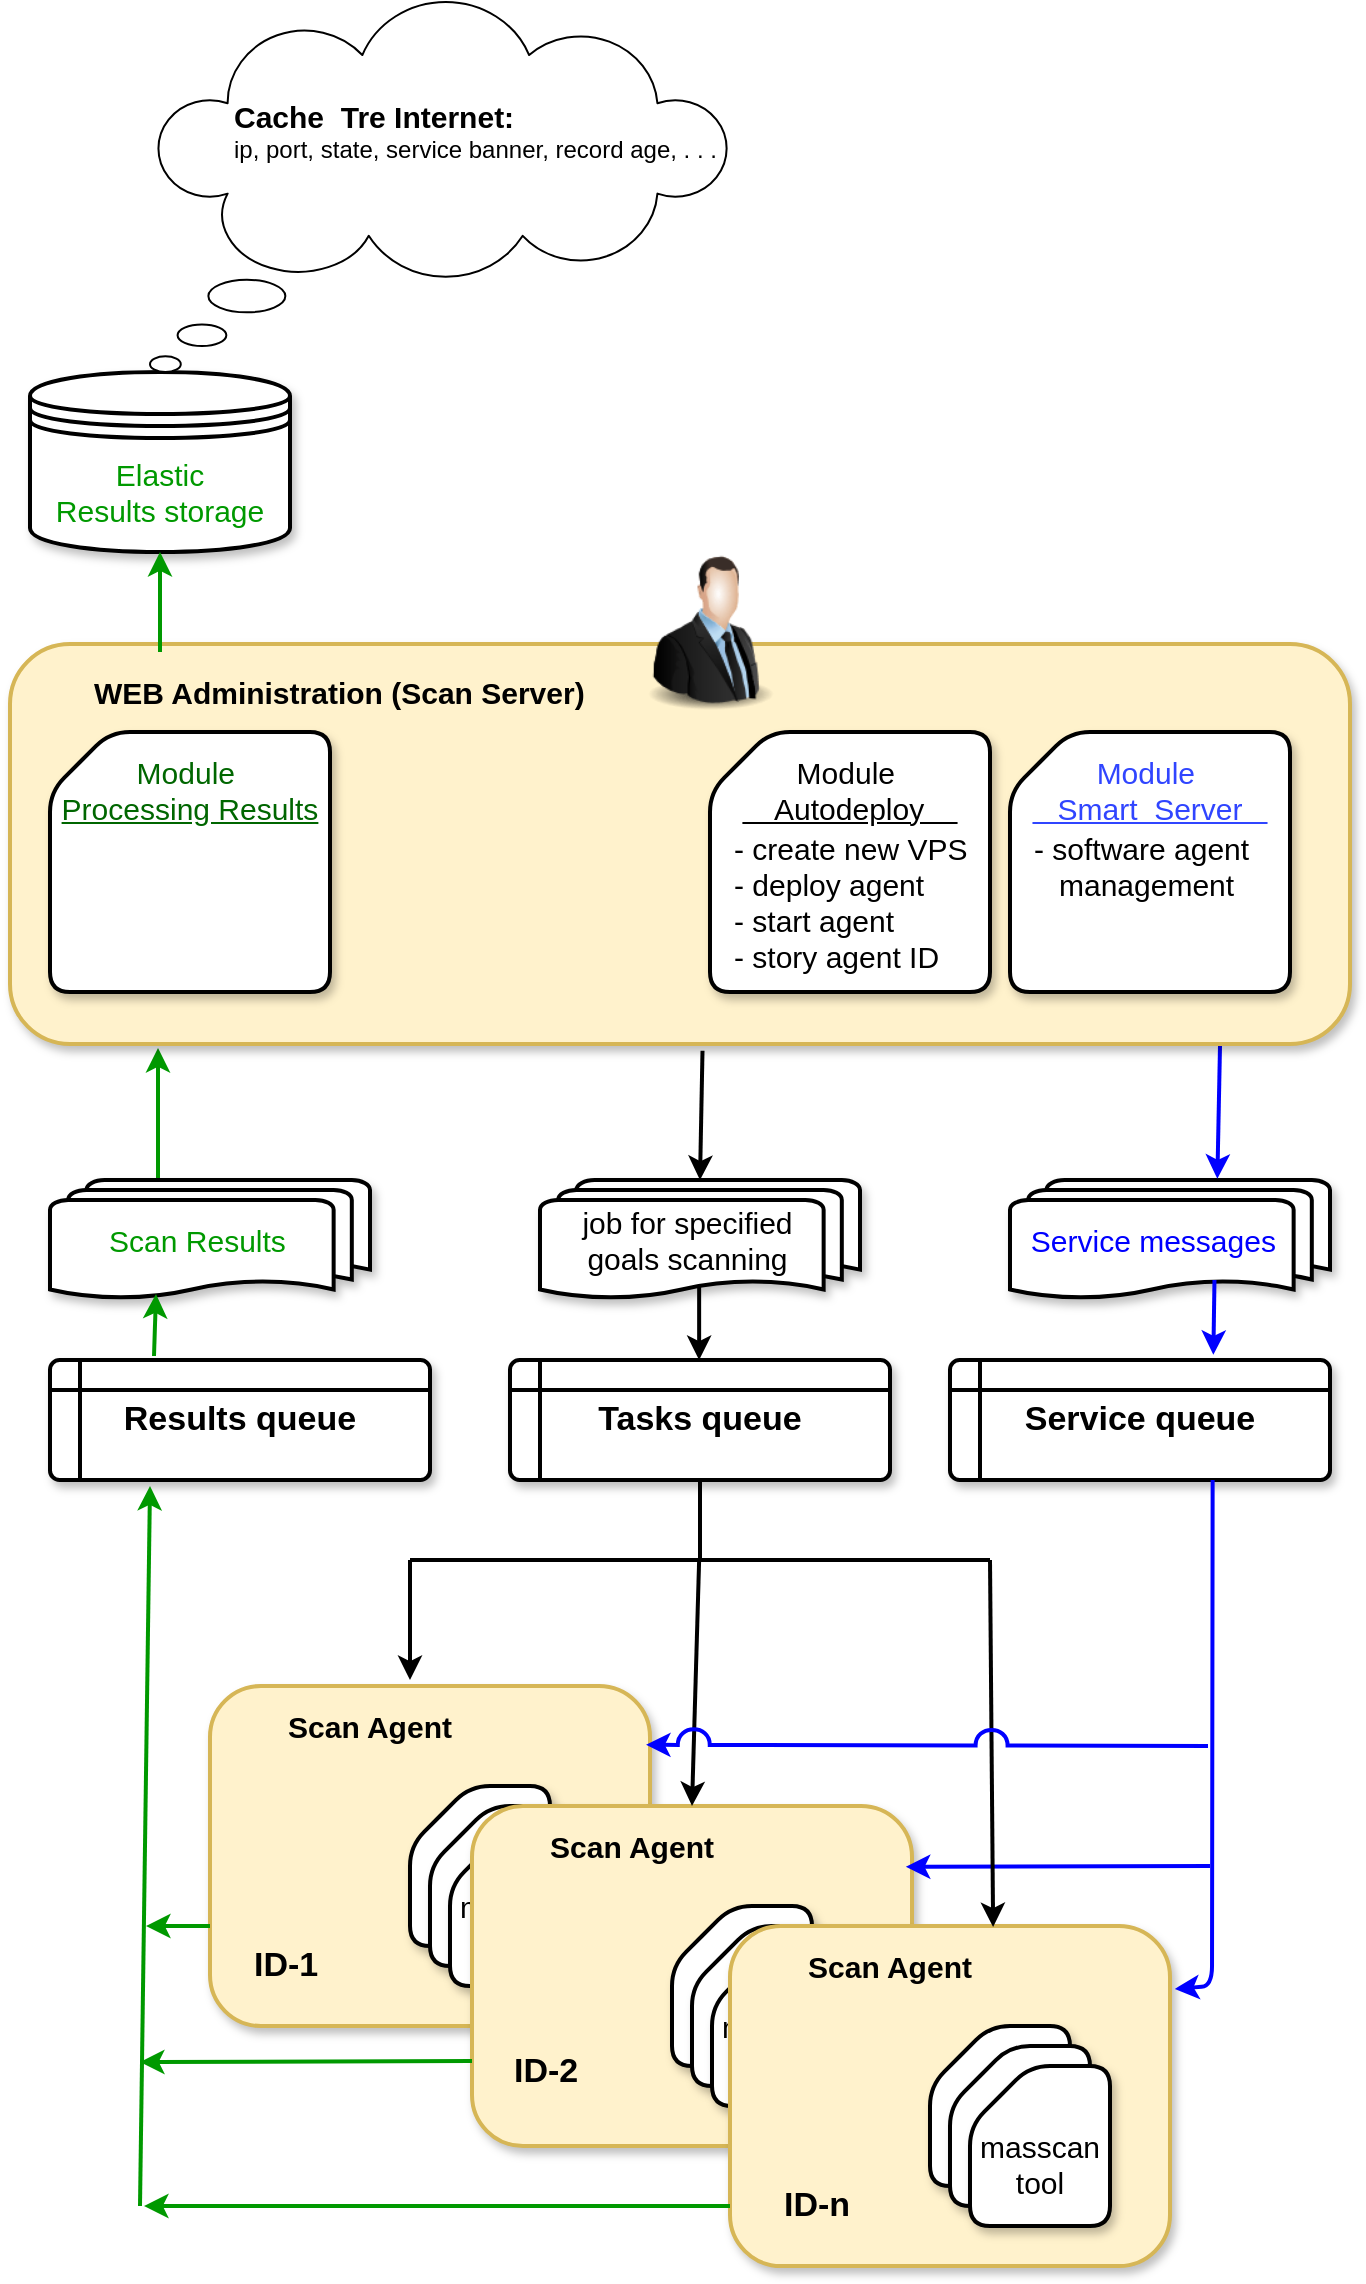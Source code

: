 <mxfile version="12.4.3" type="github" pages="1">
  <diagram id="jQreH99h2N3myDWHS3vS" name="Page-1">
    <mxGraphModel dx="1603" dy="964" grid="1" gridSize="10" guides="1" tooltips="1" connect="1" arrows="1" fold="1" page="1" pageScale="1" pageWidth="827" pageHeight="1169" math="0" shadow="0">
      <root>
        <mxCell id="0"/>
        <mxCell id="1" parent="0"/>
        <mxCell id="-jVmJ1-V1c3GaRNwtS8Z-36" value="" style="group" parent="1" vertex="1" connectable="0">
          <mxGeometry x="220" y="857" width="220" height="170" as="geometry"/>
        </mxCell>
        <mxCell id="-jVmJ1-V1c3GaRNwtS8Z-124" value="" style="group" parent="-jVmJ1-V1c3GaRNwtS8Z-36" vertex="1" connectable="0">
          <mxGeometry width="220" height="170" as="geometry"/>
        </mxCell>
        <mxCell id="-jVmJ1-V1c3GaRNwtS8Z-30" value="" style="rounded=1;whiteSpace=wrap;html=1;shadow=1;glass=0;comic=0;labelBackgroundColor=none;strokeWidth=2;fillColor=#fff2cc;fontSize=15;strokeColor=#d6b656;" parent="-jVmJ1-V1c3GaRNwtS8Z-124" vertex="1">
          <mxGeometry width="220" height="170" as="geometry"/>
        </mxCell>
        <mxCell id="-jVmJ1-V1c3GaRNwtS8Z-31" value="" style="shape=card;whiteSpace=wrap;html=1;rounded=1;shadow=1;glass=0;comic=0;labelBackgroundColor=none;strokeWidth=2;fillColor=#ffffff;gradientColor=none;fontSize=15;fontColor=#000000;" parent="-jVmJ1-V1c3GaRNwtS8Z-124" vertex="1">
          <mxGeometry x="100" y="50" width="70" height="80" as="geometry"/>
        </mxCell>
        <mxCell id="-jVmJ1-V1c3GaRNwtS8Z-32" value="" style="shape=card;whiteSpace=wrap;html=1;rounded=1;shadow=1;glass=0;comic=0;labelBackgroundColor=none;strokeWidth=2;fillColor=#ffffff;gradientColor=none;fontSize=15;fontColor=#000000;" parent="-jVmJ1-V1c3GaRNwtS8Z-124" vertex="1">
          <mxGeometry x="110" y="60" width="70" height="80" as="geometry"/>
        </mxCell>
        <mxCell id="-jVmJ1-V1c3GaRNwtS8Z-33" value="&lt;br&gt;masscan&lt;br&gt;tool" style="shape=card;whiteSpace=wrap;html=1;rounded=1;shadow=1;glass=0;comic=0;labelBackgroundColor=none;strokeWidth=2;fillColor=#ffffff;gradientColor=none;fontSize=15;fontColor=#000000;" parent="-jVmJ1-V1c3GaRNwtS8Z-124" vertex="1">
          <mxGeometry x="120" y="70" width="70" height="80" as="geometry"/>
        </mxCell>
        <mxCell id="-jVmJ1-V1c3GaRNwtS8Z-35" value="Scan Agent" style="text;html=1;strokeColor=none;fillColor=none;align=center;verticalAlign=middle;whiteSpace=wrap;rounded=0;shadow=1;glass=0;comic=0;labelBackgroundColor=none;fontSize=15;fontColor=#000000;fontStyle=1" parent="-jVmJ1-V1c3GaRNwtS8Z-124" vertex="1">
          <mxGeometry x="10" y="10" width="140" height="20" as="geometry"/>
        </mxCell>
        <mxCell id="-jVmJ1-V1c3GaRNwtS8Z-117" value="&lt;font style=&quot;font-size: 17px&quot;&gt;ID-1&lt;/font&gt;" style="text;html=1;strokeColor=none;fillColor=none;align=left;verticalAlign=middle;whiteSpace=wrap;rounded=0;shadow=1;glass=0;comic=0;labelBackgroundColor=none;fontSize=15;fontColor=#000000;fontStyle=1" parent="-jVmJ1-V1c3GaRNwtS8Z-124" vertex="1">
          <mxGeometry x="20" y="130" width="60" height="20" as="geometry"/>
        </mxCell>
        <mxCell id="-jVmJ1-V1c3GaRNwtS8Z-37" value="" style="group" parent="1" vertex="1" connectable="0">
          <mxGeometry x="351" y="917" width="220" height="170" as="geometry"/>
        </mxCell>
        <mxCell id="-jVmJ1-V1c3GaRNwtS8Z-125" value="" style="group" parent="-jVmJ1-V1c3GaRNwtS8Z-37" vertex="1" connectable="0">
          <mxGeometry width="220" height="170" as="geometry"/>
        </mxCell>
        <mxCell id="-jVmJ1-V1c3GaRNwtS8Z-38" value="" style="rounded=1;whiteSpace=wrap;html=1;shadow=1;glass=0;comic=0;labelBackgroundColor=none;strokeWidth=2;fillColor=#fff2cc;fontSize=15;strokeColor=#d6b656;" parent="-jVmJ1-V1c3GaRNwtS8Z-125" vertex="1">
          <mxGeometry width="220" height="170" as="geometry"/>
        </mxCell>
        <mxCell id="-jVmJ1-V1c3GaRNwtS8Z-39" value="" style="shape=card;whiteSpace=wrap;html=1;rounded=1;shadow=1;glass=0;comic=0;labelBackgroundColor=none;strokeWidth=2;fillColor=#ffffff;gradientColor=none;fontSize=15;fontColor=#000000;" parent="-jVmJ1-V1c3GaRNwtS8Z-125" vertex="1">
          <mxGeometry x="100" y="50" width="70" height="80" as="geometry"/>
        </mxCell>
        <mxCell id="-jVmJ1-V1c3GaRNwtS8Z-40" value="" style="shape=card;whiteSpace=wrap;html=1;rounded=1;shadow=1;glass=0;comic=0;labelBackgroundColor=none;strokeWidth=2;fillColor=#ffffff;gradientColor=none;fontSize=15;fontColor=#000000;" parent="-jVmJ1-V1c3GaRNwtS8Z-125" vertex="1">
          <mxGeometry x="110" y="60" width="70" height="80" as="geometry"/>
        </mxCell>
        <mxCell id="-jVmJ1-V1c3GaRNwtS8Z-41" value="&lt;br&gt;masscan&lt;br&gt;tool" style="shape=card;whiteSpace=wrap;html=1;rounded=1;shadow=1;glass=0;comic=0;labelBackgroundColor=none;strokeWidth=2;fillColor=#ffffff;gradientColor=none;fontSize=15;fontColor=#000000;" parent="-jVmJ1-V1c3GaRNwtS8Z-125" vertex="1">
          <mxGeometry x="120" y="70" width="70" height="80" as="geometry"/>
        </mxCell>
        <mxCell id="-jVmJ1-V1c3GaRNwtS8Z-42" value="Scan Agent" style="text;html=1;strokeColor=none;fillColor=none;align=center;verticalAlign=middle;whiteSpace=wrap;rounded=0;shadow=1;glass=0;comic=0;labelBackgroundColor=none;fontSize=15;fontColor=#000000;fontStyle=1" parent="-jVmJ1-V1c3GaRNwtS8Z-125" vertex="1">
          <mxGeometry x="10" y="10" width="140" height="20" as="geometry"/>
        </mxCell>
        <mxCell id="-jVmJ1-V1c3GaRNwtS8Z-118" value="&lt;font style=&quot;font-size: 17px&quot;&gt;ID-2&lt;/font&gt;" style="text;html=1;strokeColor=none;fillColor=none;align=left;verticalAlign=middle;whiteSpace=wrap;rounded=0;shadow=1;glass=0;comic=0;labelBackgroundColor=none;fontSize=15;fontColor=#000000;fontStyle=1" parent="-jVmJ1-V1c3GaRNwtS8Z-125" vertex="1">
          <mxGeometry x="19" y="123" width="60" height="20" as="geometry"/>
        </mxCell>
        <mxCell id="-jVmJ1-V1c3GaRNwtS8Z-43" value="" style="group" parent="1" vertex="1" connectable="0">
          <mxGeometry x="480" y="977" width="220" height="170" as="geometry"/>
        </mxCell>
        <mxCell id="-jVmJ1-V1c3GaRNwtS8Z-126" value="" style="group" parent="-jVmJ1-V1c3GaRNwtS8Z-43" vertex="1" connectable="0">
          <mxGeometry width="220" height="170" as="geometry"/>
        </mxCell>
        <mxCell id="-jVmJ1-V1c3GaRNwtS8Z-44" value="" style="rounded=1;whiteSpace=wrap;html=1;shadow=1;glass=0;comic=0;labelBackgroundColor=none;strokeWidth=2;fillColor=#fff2cc;fontSize=15;strokeColor=#d6b656;" parent="-jVmJ1-V1c3GaRNwtS8Z-126" vertex="1">
          <mxGeometry width="220" height="170" as="geometry"/>
        </mxCell>
        <mxCell id="-jVmJ1-V1c3GaRNwtS8Z-45" value="" style="shape=card;whiteSpace=wrap;html=1;rounded=1;shadow=1;glass=0;comic=0;labelBackgroundColor=none;strokeWidth=2;fillColor=#ffffff;gradientColor=none;fontSize=15;fontColor=#000000;" parent="-jVmJ1-V1c3GaRNwtS8Z-126" vertex="1">
          <mxGeometry x="100" y="50" width="70" height="80" as="geometry"/>
        </mxCell>
        <mxCell id="-jVmJ1-V1c3GaRNwtS8Z-46" value="" style="shape=card;whiteSpace=wrap;html=1;rounded=1;shadow=1;glass=0;comic=0;labelBackgroundColor=none;strokeWidth=2;fillColor=#ffffff;gradientColor=none;fontSize=15;fontColor=#000000;" parent="-jVmJ1-V1c3GaRNwtS8Z-126" vertex="1">
          <mxGeometry x="110" y="60" width="70" height="80" as="geometry"/>
        </mxCell>
        <mxCell id="-jVmJ1-V1c3GaRNwtS8Z-47" value="&lt;br&gt;masscan&lt;br&gt;tool" style="shape=card;whiteSpace=wrap;html=1;rounded=1;shadow=1;glass=0;comic=0;labelBackgroundColor=none;strokeWidth=2;fillColor=#ffffff;gradientColor=none;fontSize=15;fontColor=#000000;" parent="-jVmJ1-V1c3GaRNwtS8Z-126" vertex="1">
          <mxGeometry x="120" y="70" width="70" height="80" as="geometry"/>
        </mxCell>
        <mxCell id="-jVmJ1-V1c3GaRNwtS8Z-48" value="Scan Agent" style="text;html=1;strokeColor=none;fillColor=none;align=center;verticalAlign=middle;whiteSpace=wrap;rounded=0;shadow=1;glass=0;comic=0;labelBackgroundColor=none;fontSize=15;fontColor=#000000;fontStyle=1" parent="-jVmJ1-V1c3GaRNwtS8Z-126" vertex="1">
          <mxGeometry x="10" y="10" width="140" height="20" as="geometry"/>
        </mxCell>
        <mxCell id="-jVmJ1-V1c3GaRNwtS8Z-123" value="&lt;font style=&quot;font-size: 17px&quot;&gt;ID-n&lt;/font&gt;" style="text;html=1;strokeColor=none;fillColor=none;align=left;verticalAlign=middle;whiteSpace=wrap;rounded=0;shadow=1;glass=0;comic=0;labelBackgroundColor=none;fontSize=15;fontColor=#000000;fontStyle=1" parent="-jVmJ1-V1c3GaRNwtS8Z-126" vertex="1">
          <mxGeometry x="25" y="130" width="60" height="20" as="geometry"/>
        </mxCell>
        <mxCell id="-jVmJ1-V1c3GaRNwtS8Z-95" value="" style="group" parent="1" vertex="1" connectable="0">
          <mxGeometry x="140" y="694" width="340" height="423" as="geometry"/>
        </mxCell>
        <mxCell id="-jVmJ1-V1c3GaRNwtS8Z-93" value="" style="endArrow=classic;html=1;strokeWidth=2;fontSize=15;fontColor=#3045FF;strokeColor=#009900;exitX=0;exitY=0.75;exitDx=0;exitDy=0;" parent="-jVmJ1-V1c3GaRNwtS8Z-95" edge="1">
          <mxGeometry width="50" height="50" relative="1" as="geometry">
            <mxPoint x="80" y="283" as="sourcePoint"/>
            <mxPoint x="48" y="283" as="targetPoint"/>
          </mxGeometry>
        </mxCell>
        <mxCell id="-jVmJ1-V1c3GaRNwtS8Z-86" value="&lt;b&gt;&lt;font style=&quot;font-size: 17px&quot;&gt;Results queue&lt;/font&gt;&lt;/b&gt;" style="shape=internalStorage;whiteSpace=wrap;html=1;dx=15;dy=15;rounded=1;arcSize=8;strokeWidth=2;shadow=1;glass=0;comic=0;labelBackgroundColor=none;fillColor=#ffffff;gradientColor=none;fontSize=15;fontColor=#000000;" parent="-jVmJ1-V1c3GaRNwtS8Z-95" vertex="1">
          <mxGeometry width="190" height="60" as="geometry"/>
        </mxCell>
        <mxCell id="-jVmJ1-V1c3GaRNwtS8Z-89" value="" style="endArrow=classic;html=1;strokeWidth=2;fontSize=15;fontColor=#3045FF;strokeColor=#009900;" parent="-jVmJ1-V1c3GaRNwtS8Z-95" edge="1">
          <mxGeometry width="50" height="50" relative="1" as="geometry">
            <mxPoint x="45" y="423" as="sourcePoint"/>
            <mxPoint x="50" y="63" as="targetPoint"/>
          </mxGeometry>
        </mxCell>
        <mxCell id="-jVmJ1-V1c3GaRNwtS8Z-90" value="" style="endArrow=classic;html=1;strokeWidth=2;fontSize=15;fontColor=#3045FF;strokeColor=#009900;exitX=0;exitY=0.75;exitDx=0;exitDy=0;" parent="-jVmJ1-V1c3GaRNwtS8Z-95" source="-jVmJ1-V1c3GaRNwtS8Z-38" edge="1">
          <mxGeometry width="50" height="50" relative="1" as="geometry">
            <mxPoint x="210" y="353" as="sourcePoint"/>
            <mxPoint x="45" y="351" as="targetPoint"/>
          </mxGeometry>
        </mxCell>
        <mxCell id="-jVmJ1-V1c3GaRNwtS8Z-91" value="" style="endArrow=classic;html=1;strokeWidth=2;fontSize=15;fontColor=#3045FF;strokeColor=#009900;exitX=0;exitY=0.75;exitDx=0;exitDy=0;" parent="-jVmJ1-V1c3GaRNwtS8Z-95" edge="1">
          <mxGeometry width="50" height="50" relative="1" as="geometry">
            <mxPoint x="340" y="423" as="sourcePoint"/>
            <mxPoint x="47" y="423" as="targetPoint"/>
          </mxGeometry>
        </mxCell>
        <mxCell id="-jVmJ1-V1c3GaRNwtS8Z-112" value="" style="group" parent="1" vertex="1" connectable="0">
          <mxGeometry x="590" y="537" width="190" height="470" as="geometry"/>
        </mxCell>
        <mxCell id="-jVmJ1-V1c3GaRNwtS8Z-85" value="&lt;b&gt;&lt;font style=&quot;font-size: 17px&quot;&gt;Service queue&lt;/font&gt;&lt;/b&gt;" style="shape=internalStorage;whiteSpace=wrap;html=1;dx=15;dy=15;rounded=1;arcSize=8;strokeWidth=2;shadow=1;glass=0;comic=0;labelBackgroundColor=none;fillColor=#ffffff;gradientColor=none;fontSize=15;fontColor=#000000;" parent="-jVmJ1-V1c3GaRNwtS8Z-112" vertex="1">
          <mxGeometry y="157" width="190" height="60" as="geometry"/>
        </mxCell>
        <mxCell id="-jVmJ1-V1c3GaRNwtS8Z-97" value="&lt;font color=&quot;#0000ff&quot;&gt;Service messages&amp;nbsp; &amp;nbsp;&amp;nbsp;&lt;/font&gt;" style="strokeWidth=2;html=1;shape=mxgraph.flowchart.multi-document;whiteSpace=wrap;rounded=1;shadow=1;glass=0;comic=0;labelBackgroundColor=none;fillColor=#ffffff;gradientColor=none;fontSize=15;fontColor=#3045FF;" parent="-jVmJ1-V1c3GaRNwtS8Z-112" vertex="1">
          <mxGeometry x="30" y="67" width="160" height="60" as="geometry"/>
        </mxCell>
        <mxCell id="-jVmJ1-V1c3GaRNwtS8Z-107" value="" style="endArrow=classic;html=1;strokeColor=#0000FF;strokeWidth=2;fontSize=15;fontColor=#3045FF;entryX=0.648;entryY=-0.01;entryDx=0;entryDy=0;entryPerimeter=0;" parent="-jVmJ1-V1c3GaRNwtS8Z-112" target="-jVmJ1-V1c3GaRNwtS8Z-97" edge="1">
          <mxGeometry width="50" height="50" relative="1" as="geometry">
            <mxPoint x="135" as="sourcePoint"/>
            <mxPoint x="85" y="50" as="targetPoint"/>
          </mxGeometry>
        </mxCell>
        <mxCell id="-jVmJ1-V1c3GaRNwtS8Z-108" value="" style="endArrow=classic;html=1;strokeColor=#0000FF;strokeWidth=2;fontSize=15;fontColor=#3045FF;entryX=0.648;entryY=-0.01;entryDx=0;entryDy=0;entryPerimeter=0;exitX=0.639;exitY=0.834;exitDx=0;exitDy=0;exitPerimeter=0;" parent="-jVmJ1-V1c3GaRNwtS8Z-112" source="-jVmJ1-V1c3GaRNwtS8Z-97" edge="1">
          <mxGeometry width="50" height="50" relative="1" as="geometry">
            <mxPoint x="133" y="88" as="sourcePoint"/>
            <mxPoint x="131.68" y="154.4" as="targetPoint"/>
          </mxGeometry>
        </mxCell>
        <mxCell id="-jVmJ1-V1c3GaRNwtS8Z-109" value="" style="endArrow=classic;html=1;strokeColor=#0000FF;strokeWidth=2;fontSize=15;fontColor=#3045FF;comic=0;shadow=0;entryX=1.011;entryY=0.185;entryDx=0;entryDy=0;entryPerimeter=0;" parent="-jVmJ1-V1c3GaRNwtS8Z-112" target="-jVmJ1-V1c3GaRNwtS8Z-44" edge="1">
          <mxGeometry width="50" height="50" relative="1" as="geometry">
            <mxPoint x="131.32" y="217" as="sourcePoint"/>
            <mxPoint x="130" y="477" as="targetPoint"/>
            <Array as="points">
              <mxPoint x="131" y="470"/>
            </Array>
          </mxGeometry>
        </mxCell>
        <mxCell id="-jVmJ1-V1c3GaRNwtS8Z-128" value="" style="endArrow=classic;html=1;shadow=0;strokeColor=#0000FF;strokeWidth=2;fontSize=15;fontColor=#3045FF;jumpStyle=arc;entryX=0.986;entryY=0.179;entryDx=0;entryDy=0;entryPerimeter=0;" parent="-jVmJ1-V1c3GaRNwtS8Z-112" target="-jVmJ1-V1c3GaRNwtS8Z-38" edge="1">
          <mxGeometry width="50" height="50" relative="1" as="geometry">
            <mxPoint x="130" y="410" as="sourcePoint"/>
            <mxPoint x="-10" y="410" as="targetPoint"/>
            <Array as="points">
              <mxPoint x="130" y="410"/>
            </Array>
          </mxGeometry>
        </mxCell>
        <mxCell id="-jVmJ1-V1c3GaRNwtS8Z-113" value="" style="group" parent="1" vertex="1" connectable="0">
          <mxGeometry x="320" y="604" width="290" height="250" as="geometry"/>
        </mxCell>
        <mxCell id="-jVmJ1-V1c3GaRNwtS8Z-94" value="" style="group" parent="-jVmJ1-V1c3GaRNwtS8Z-113" vertex="1" connectable="0">
          <mxGeometry width="290" height="250" as="geometry"/>
        </mxCell>
        <mxCell id="-jVmJ1-V1c3GaRNwtS8Z-69" value="" style="endArrow=classic;html=1;strokeWidth=2;fontSize=15;fontColor=#000000;entryX=0.5;entryY=0;entryDx=0;entryDy=0;" parent="-jVmJ1-V1c3GaRNwtS8Z-94" edge="1">
          <mxGeometry width="50" height="50" relative="1" as="geometry">
            <mxPoint y="190" as="sourcePoint"/>
            <mxPoint y="250" as="targetPoint"/>
          </mxGeometry>
        </mxCell>
        <mxCell id="-jVmJ1-V1c3GaRNwtS8Z-71" value="" style="endArrow=classic;html=1;strokeWidth=2;fontSize=15;fontColor=#000000;entryX=0.5;entryY=0;entryDx=0;entryDy=0;" parent="-jVmJ1-V1c3GaRNwtS8Z-94" target="-jVmJ1-V1c3GaRNwtS8Z-38" edge="1">
          <mxGeometry width="50" height="50" relative="1" as="geometry">
            <mxPoint x="144.57" y="190" as="sourcePoint"/>
            <mxPoint x="144.57" y="250" as="targetPoint"/>
          </mxGeometry>
        </mxCell>
        <mxCell id="-jVmJ1-V1c3GaRNwtS8Z-72" value="" style="endArrow=classic;html=1;strokeWidth=2;fontSize=15;fontColor=#000000;entryX=0.598;entryY=0.003;entryDx=0;entryDy=0;entryPerimeter=0;" parent="-jVmJ1-V1c3GaRNwtS8Z-94" target="-jVmJ1-V1c3GaRNwtS8Z-44" edge="1">
          <mxGeometry width="50" height="50" relative="1" as="geometry">
            <mxPoint x="290" y="190" as="sourcePoint"/>
            <mxPoint x="290" y="250" as="targetPoint"/>
          </mxGeometry>
        </mxCell>
        <mxCell id="-jVmJ1-V1c3GaRNwtS8Z-60" value="" style="endArrow=none;html=1;fontSize=15;fontColor=#000000;entryX=0.5;entryY=1;entryDx=0;entryDy=0;strokeWidth=2;" parent="-jVmJ1-V1c3GaRNwtS8Z-94" target="-jVmJ1-V1c3GaRNwtS8Z-51" edge="1">
          <mxGeometry width="50" height="50" relative="1" as="geometry">
            <mxPoint x="145" y="190" as="sourcePoint"/>
            <mxPoint x="150" y="170" as="targetPoint"/>
          </mxGeometry>
        </mxCell>
        <mxCell id="-jVmJ1-V1c3GaRNwtS8Z-51" value="&lt;b&gt;&lt;font style=&quot;font-size: 17px&quot;&gt;Tasks queue&lt;/font&gt;&lt;/b&gt;" style="shape=internalStorage;whiteSpace=wrap;html=1;dx=15;dy=15;rounded=1;arcSize=8;strokeWidth=2;shadow=1;glass=0;comic=0;labelBackgroundColor=none;fillColor=#ffffff;gradientColor=none;fontSize=15;fontColor=#000000;" parent="-jVmJ1-V1c3GaRNwtS8Z-94" vertex="1">
          <mxGeometry x="50" y="90" width="190" height="60" as="geometry"/>
        </mxCell>
        <mxCell id="-jVmJ1-V1c3GaRNwtS8Z-52" value="job for specified&amp;nbsp; &amp;nbsp;&lt;br&gt;goals scanning&amp;nbsp; &amp;nbsp;" style="strokeWidth=2;html=1;shape=mxgraph.flowchart.multi-document;whiteSpace=wrap;rounded=1;shadow=1;glass=0;comic=0;labelBackgroundColor=none;fillColor=#ffffff;gradientColor=none;fontSize=15;fontColor=#000000;" parent="-jVmJ1-V1c3GaRNwtS8Z-94" vertex="1">
          <mxGeometry x="65" width="160" height="60" as="geometry"/>
        </mxCell>
        <mxCell id="-jVmJ1-V1c3GaRNwtS8Z-55" value="" style="endArrow=classic;html=1;fontSize=15;fontColor=#000000;exitX=0.5;exitY=0.88;exitDx=0;exitDy=0;exitPerimeter=0;strokeWidth=2;" parent="-jVmJ1-V1c3GaRNwtS8Z-94" edge="1">
          <mxGeometry width="50" height="50" relative="1" as="geometry">
            <mxPoint x="144.57" y="52.8" as="sourcePoint"/>
            <mxPoint x="144.57" y="90" as="targetPoint"/>
          </mxGeometry>
        </mxCell>
        <mxCell id="-jVmJ1-V1c3GaRNwtS8Z-61" value="" style="endArrow=none;html=1;fontSize=15;fontColor=#000000;strokeWidth=2;" parent="-jVmJ1-V1c3GaRNwtS8Z-94" edge="1">
          <mxGeometry width="50" height="50" relative="1" as="geometry">
            <mxPoint x="290" y="190" as="sourcePoint"/>
            <mxPoint y="190" as="targetPoint"/>
          </mxGeometry>
        </mxCell>
        <mxCell id="-jVmJ1-V1c3GaRNwtS8Z-111" value="" style="endArrow=classic;html=1;shadow=0;strokeColor=#0000FF;strokeWidth=2;fontSize=15;fontColor=#3045FF;targetPerimeterSpacing=0;sourcePerimeterSpacing=0;jumpStyle=arc;jumpSize=14;entryX=0.991;entryY=0.173;entryDx=0;entryDy=0;entryPerimeter=0;" parent="-jVmJ1-V1c3GaRNwtS8Z-94" target="-jVmJ1-V1c3GaRNwtS8Z-30" edge="1">
          <mxGeometry width="50" height="50" relative="1" as="geometry">
            <mxPoint x="399" y="283" as="sourcePoint"/>
            <mxPoint x="250.0" y="283.0" as="targetPoint"/>
          </mxGeometry>
        </mxCell>
        <mxCell id="-jVmJ1-V1c3GaRNwtS8Z-114" value="" style="group" parent="1" vertex="1" connectable="0">
          <mxGeometry x="140" y="538" width="160" height="154" as="geometry"/>
        </mxCell>
        <mxCell id="-jVmJ1-V1c3GaRNwtS8Z-99" value="" style="endArrow=classic;html=1;strokeColor=#009900;strokeWidth=2;fontSize=15;fontColor=#3045FF;" parent="-jVmJ1-V1c3GaRNwtS8Z-114" edge="1">
          <mxGeometry width="50" height="50" relative="1" as="geometry">
            <mxPoint x="54" y="66" as="sourcePoint"/>
            <mxPoint x="54" as="targetPoint"/>
          </mxGeometry>
        </mxCell>
        <mxCell id="-jVmJ1-V1c3GaRNwtS8Z-96" value="&lt;font color=&quot;#009900&quot;&gt;Scan Results&amp;nbsp; &amp;nbsp;&lt;/font&gt;" style="strokeWidth=2;html=1;shape=mxgraph.flowchart.multi-document;whiteSpace=wrap;rounded=1;shadow=1;glass=0;comic=0;labelBackgroundColor=none;fillColor=#ffffff;gradientColor=none;fontSize=15;fontColor=#3045FF;" parent="-jVmJ1-V1c3GaRNwtS8Z-114" vertex="1">
          <mxGeometry y="66" width="160" height="60" as="geometry"/>
        </mxCell>
        <mxCell id="-jVmJ1-V1c3GaRNwtS8Z-104" value="" style="endArrow=classic;html=1;strokeColor=#009900;strokeWidth=2;fontSize=15;fontColor=#3045FF;" parent="-jVmJ1-V1c3GaRNwtS8Z-114" edge="1">
          <mxGeometry width="50" height="50" relative="1" as="geometry">
            <mxPoint x="52" y="154" as="sourcePoint"/>
            <mxPoint x="53" y="123.0" as="targetPoint"/>
          </mxGeometry>
        </mxCell>
        <mxCell id="-jVmJ1-V1c3GaRNwtS8Z-79" value="" style="endArrow=classic;html=1;strokeWidth=2;fontSize=15;fontColor=#000000;entryX=0.5;entryY=0;entryDx=0;entryDy=0;entryPerimeter=0;exitX=0.514;exitY=1.022;exitDx=0;exitDy=0;exitPerimeter=0;" parent="1" target="-jVmJ1-V1c3GaRNwtS8Z-52" edge="1">
          <mxGeometry width="50" height="50" relative="1" as="geometry">
            <mxPoint x="466.25" y="539.368" as="sourcePoint"/>
            <mxPoint x="-120" y="-530" as="targetPoint"/>
          </mxGeometry>
        </mxCell>
        <mxCell id="-jVmJ1-V1c3GaRNwtS8Z-157" value="" style="group" parent="1" vertex="1" connectable="0">
          <mxGeometry x="120" y="336" width="670" height="200" as="geometry"/>
        </mxCell>
        <mxCell id="-jVmJ1-V1c3GaRNwtS8Z-150" value="" style="group" parent="-jVmJ1-V1c3GaRNwtS8Z-157" vertex="1" connectable="0">
          <mxGeometry width="670" height="200" as="geometry"/>
        </mxCell>
        <mxCell id="-jVmJ1-V1c3GaRNwtS8Z-141" value="" style="rounded=1;whiteSpace=wrap;html=1;shadow=1;glass=0;comic=0;labelBackgroundColor=none;strokeWidth=2;fillColor=#fff2cc;fontSize=15;strokeColor=#d6b656;" parent="-jVmJ1-V1c3GaRNwtS8Z-150" vertex="1">
          <mxGeometry width="670" height="200" as="geometry"/>
        </mxCell>
        <mxCell id="-jVmJ1-V1c3GaRNwtS8Z-149" value="&lt;b&gt;WEB Administration (Scan Server)&lt;/b&gt;" style="text;html=1;strokeColor=none;fillColor=none;align=left;verticalAlign=middle;whiteSpace=wrap;rounded=0;shadow=1;glass=0;comic=0;labelBackgroundColor=none;fontSize=15;fontColor=#000000;" parent="-jVmJ1-V1c3GaRNwtS8Z-150" vertex="1">
          <mxGeometry x="40" y="14" width="320" height="20" as="geometry"/>
        </mxCell>
        <mxCell id="7dTB1Xy_m9MMLDKNjJGb-1" value="" style="image;html=1;labelBackgroundColor=#ffffff;image=img/lib/clip_art/people/Suit_Man_128x128.png" vertex="1" parent="-jVmJ1-V1c3GaRNwtS8Z-150">
          <mxGeometry x="310" y="-46" width="80" height="80" as="geometry"/>
        </mxCell>
        <mxCell id="-jVmJ1-V1c3GaRNwtS8Z-151" value="" style="group" parent="-jVmJ1-V1c3GaRNwtS8Z-157" vertex="1" connectable="0">
          <mxGeometry x="500" y="44" width="140" height="130" as="geometry"/>
        </mxCell>
        <mxCell id="-jVmJ1-V1c3GaRNwtS8Z-152" value="Module&amp;nbsp;&lt;br&gt;&lt;u&gt;&amp;nbsp; &amp;nbsp;Smart&amp;nbsp; Server&amp;nbsp; &amp;nbsp;&lt;/u&gt;&lt;br&gt;&lt;br&gt;&lt;br&gt;&lt;br&gt;&lt;br&gt;" style="shape=card;whiteSpace=wrap;html=1;rounded=1;shadow=1;glass=0;comic=0;labelBackgroundColor=none;strokeWidth=2;fillColor=#ffffff;gradientColor=none;fontSize=15;fontColor=#3045FF;" parent="-jVmJ1-V1c3GaRNwtS8Z-151" vertex="1">
          <mxGeometry width="140" height="130" as="geometry"/>
        </mxCell>
        <mxCell id="-jVmJ1-V1c3GaRNwtS8Z-153" value="&lt;br style=&quot;color: rgb(0 , 0 , 0)&quot;&gt;&lt;span style=&quot;color: rgb(0 , 0 , 0)&quot;&gt;- software agent&amp;nbsp; &amp;nbsp; &amp;nbsp;management&lt;br&gt;&lt;br&gt;&lt;br&gt;&lt;br&gt;&lt;/span&gt;" style="text;html=1;strokeColor=none;fillColor=none;align=left;verticalAlign=middle;whiteSpace=wrap;rounded=0;shadow=1;glass=0;comic=0;labelBackgroundColor=none;fontSize=15;fontColor=#3045FF;" parent="-jVmJ1-V1c3GaRNwtS8Z-151" vertex="1">
          <mxGeometry x="10" y="50" width="120" height="70" as="geometry"/>
        </mxCell>
        <mxCell id="-jVmJ1-V1c3GaRNwtS8Z-154" value="" style="group" parent="-jVmJ1-V1c3GaRNwtS8Z-157" vertex="1" connectable="0">
          <mxGeometry x="350" y="44" width="140" height="130" as="geometry"/>
        </mxCell>
        <mxCell id="-jVmJ1-V1c3GaRNwtS8Z-155" value="&lt;font color=&quot;#000000&quot;&gt;Module&amp;nbsp;&lt;br&gt;&lt;u&gt;&amp;nbsp; &amp;nbsp; Autodeploy&amp;nbsp; &amp;nbsp;&amp;nbsp;&lt;/u&gt;&lt;br&gt;&lt;br&gt;&lt;br&gt;&lt;br&gt;&lt;br&gt;&lt;/font&gt;" style="shape=card;whiteSpace=wrap;html=1;rounded=1;shadow=1;glass=0;comic=0;labelBackgroundColor=none;strokeWidth=2;fillColor=#ffffff;gradientColor=none;fontSize=15;fontColor=#3045FF;" parent="-jVmJ1-V1c3GaRNwtS8Z-154" vertex="1">
          <mxGeometry width="140" height="130" as="geometry"/>
        </mxCell>
        <mxCell id="-jVmJ1-V1c3GaRNwtS8Z-156" value="&lt;br style=&quot;color: rgb(0 , 0 , 0)&quot;&gt;&lt;span style=&quot;color: rgb(0 , 0 , 0)&quot;&gt;- create new VPS&lt;br&gt;- deploy agent&lt;br&gt;- start agent&lt;br&gt;- story agent ID&lt;br&gt;&lt;br&gt;&lt;/span&gt;" style="text;html=1;strokeColor=none;fillColor=none;align=left;verticalAlign=middle;whiteSpace=wrap;rounded=0;shadow=1;glass=0;comic=0;labelBackgroundColor=none;fontSize=15;fontColor=#3045FF;" parent="-jVmJ1-V1c3GaRNwtS8Z-154" vertex="1">
          <mxGeometry x="10" y="50" width="120" height="70" as="geometry"/>
        </mxCell>
        <mxCell id="1VGXTUs-d3SxIM9BYk_C-2" value="&lt;font color=&quot;#006600&quot;&gt;Module&amp;nbsp;&lt;br&gt;&lt;u&gt;Processing Results&lt;br&gt;&lt;/u&gt;&lt;br&gt;&lt;br&gt;&lt;br&gt;&lt;br&gt;&lt;/font&gt;" style="shape=card;whiteSpace=wrap;html=1;rounded=1;shadow=1;glass=0;comic=0;labelBackgroundColor=none;strokeWidth=2;fillColor=#ffffff;gradientColor=none;fontSize=15;fontColor=#3045FF;" parent="1" vertex="1">
          <mxGeometry x="140" y="380" width="140" height="130" as="geometry"/>
        </mxCell>
        <mxCell id="7dTB1Xy_m9MMLDKNjJGb-5" value="" style="group" vertex="1" connectable="0" parent="1">
          <mxGeometry x="130" y="15" width="355" height="325" as="geometry"/>
        </mxCell>
        <mxCell id="-jVmJ1-V1c3GaRNwtS8Z-132" value="" style="group" parent="7dTB1Xy_m9MMLDKNjJGb-5" vertex="1" connectable="0">
          <mxGeometry y="185" width="130" height="140" as="geometry"/>
        </mxCell>
        <mxCell id="-jVmJ1-V1c3GaRNwtS8Z-129" value="&lt;font color=&quot;#009900&quot;&gt;Elastic&lt;br&gt;Results storage&lt;/font&gt;" style="shape=datastore;whiteSpace=wrap;html=1;rounded=1;shadow=1;glass=0;comic=0;labelBackgroundColor=none;strokeWidth=2;fillColor=#ffffff;gradientColor=none;fontSize=15;fontColor=#3045FF;" parent="-jVmJ1-V1c3GaRNwtS8Z-132" vertex="1">
          <mxGeometry width="130" height="90" as="geometry"/>
        </mxCell>
        <mxCell id="-jVmJ1-V1c3GaRNwtS8Z-130" value="" style="endArrow=classic;html=1;shadow=0;strokeColor=#009900;strokeWidth=2;fontSize=15;fontColor=#3045FF;" parent="-jVmJ1-V1c3GaRNwtS8Z-132" target="-jVmJ1-V1c3GaRNwtS8Z-129" edge="1">
          <mxGeometry width="50" height="50" relative="1" as="geometry">
            <mxPoint x="65" y="140" as="sourcePoint"/>
            <mxPoint x="115" y="97" as="targetPoint"/>
          </mxGeometry>
        </mxCell>
        <mxCell id="7dTB1Xy_m9MMLDKNjJGb-4" value="" style="group" vertex="1" connectable="0" parent="7dTB1Xy_m9MMLDKNjJGb-5">
          <mxGeometry x="60" width="295" height="185" as="geometry"/>
        </mxCell>
        <mxCell id="7dTB1Xy_m9MMLDKNjJGb-2" value="" style="whiteSpace=wrap;html=1;shape=mxgraph.basic.cloud_callout" vertex="1" parent="7dTB1Xy_m9MMLDKNjJGb-4">
          <mxGeometry width="290" height="185" as="geometry"/>
        </mxCell>
        <mxCell id="7dTB1Xy_m9MMLDKNjJGb-3" value="&lt;div style=&quot;font-size: 15px&quot;&gt;&lt;b&gt;&lt;font style=&quot;font-size: 15px&quot;&gt;Cache&lt;/font&gt;&lt;/b&gt;&lt;span&gt;&amp;nbsp;&lt;b&gt;&lt;font style=&quot;font-size: 15px&quot;&gt; Tre Internet:&lt;/font&gt;&lt;/b&gt;&lt;/span&gt;&lt;/div&gt;ip, port, state, service banner, record age, . . ." style="text;html=1;strokeColor=none;fillColor=none;align=left;verticalAlign=middle;whiteSpace=wrap;rounded=0;" vertex="1" parent="7dTB1Xy_m9MMLDKNjJGb-4">
          <mxGeometry x="40" y="35" width="255" height="60" as="geometry"/>
        </mxCell>
      </root>
    </mxGraphModel>
  </diagram>
</mxfile>
